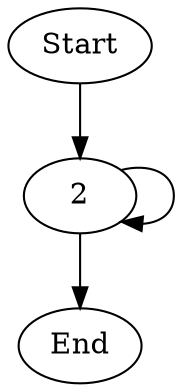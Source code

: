 digraph  {
	Start	 [pos="(0, 1)"];
	2	 [perf_profile="{128: 2898.2188999999994, 320: 1150.7265, 512: 700.4040000000002, 704: 510.6892, 896: 399.03869999999995, 1088: 322.5969, 1280: \
271.0062, 1472: 242.73329999999999, 1664: 222.29129999999998, 1856: 204.17969999999997, 2048: 201.59859999999998, 2240: 200.2895, \
2432: 201.2618, 2624: 203.90529999999995, 2816: 203.4614, 3008: 200.59420000000003}",
		pos="(1, 1)"];
	Start -> 2	 [weight=1];
	2 -> 2	 [weight=0.1];
	End	 [pos="(2, 1)"];
	2 -> End	 [weight=0.9];
}
